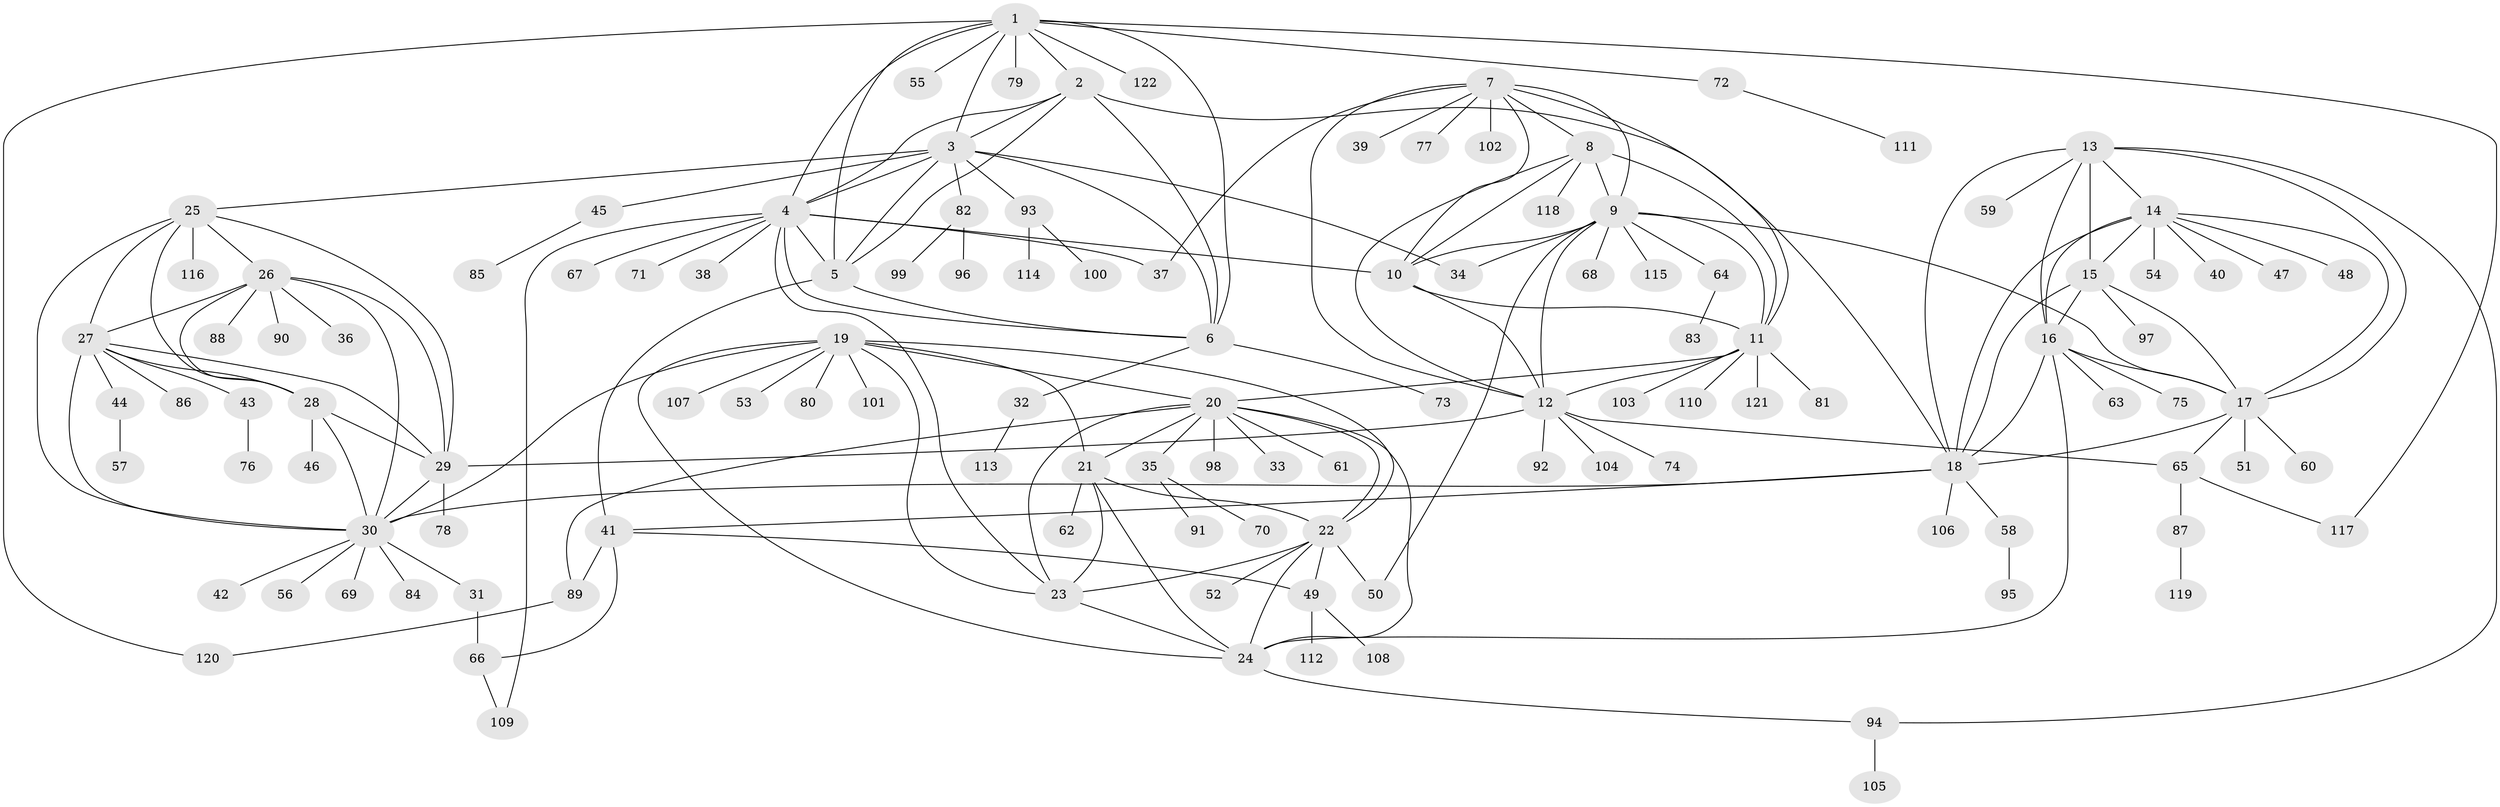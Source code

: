 // Generated by graph-tools (version 1.1) at 2025/50/03/09/25 03:50:31]
// undirected, 122 vertices, 189 edges
graph export_dot {
graph [start="1"]
  node [color=gray90,style=filled];
  1;
  2;
  3;
  4;
  5;
  6;
  7;
  8;
  9;
  10;
  11;
  12;
  13;
  14;
  15;
  16;
  17;
  18;
  19;
  20;
  21;
  22;
  23;
  24;
  25;
  26;
  27;
  28;
  29;
  30;
  31;
  32;
  33;
  34;
  35;
  36;
  37;
  38;
  39;
  40;
  41;
  42;
  43;
  44;
  45;
  46;
  47;
  48;
  49;
  50;
  51;
  52;
  53;
  54;
  55;
  56;
  57;
  58;
  59;
  60;
  61;
  62;
  63;
  64;
  65;
  66;
  67;
  68;
  69;
  70;
  71;
  72;
  73;
  74;
  75;
  76;
  77;
  78;
  79;
  80;
  81;
  82;
  83;
  84;
  85;
  86;
  87;
  88;
  89;
  90;
  91;
  92;
  93;
  94;
  95;
  96;
  97;
  98;
  99;
  100;
  101;
  102;
  103;
  104;
  105;
  106;
  107;
  108;
  109;
  110;
  111;
  112;
  113;
  114;
  115;
  116;
  117;
  118;
  119;
  120;
  121;
  122;
  1 -- 2;
  1 -- 3;
  1 -- 4;
  1 -- 5;
  1 -- 6;
  1 -- 55;
  1 -- 72;
  1 -- 79;
  1 -- 117;
  1 -- 120;
  1 -- 122;
  2 -- 3;
  2 -- 4;
  2 -- 5;
  2 -- 6;
  2 -- 18;
  3 -- 4;
  3 -- 5;
  3 -- 6;
  3 -- 25;
  3 -- 34;
  3 -- 45;
  3 -- 82;
  3 -- 93;
  4 -- 5;
  4 -- 6;
  4 -- 10;
  4 -- 23;
  4 -- 37;
  4 -- 38;
  4 -- 67;
  4 -- 71;
  4 -- 109;
  5 -- 6;
  5 -- 41;
  6 -- 32;
  6 -- 73;
  7 -- 8;
  7 -- 9;
  7 -- 10;
  7 -- 11;
  7 -- 12;
  7 -- 37;
  7 -- 39;
  7 -- 77;
  7 -- 102;
  8 -- 9;
  8 -- 10;
  8 -- 11;
  8 -- 12;
  8 -- 118;
  9 -- 10;
  9 -- 11;
  9 -- 12;
  9 -- 17;
  9 -- 34;
  9 -- 50;
  9 -- 64;
  9 -- 68;
  9 -- 115;
  10 -- 11;
  10 -- 12;
  11 -- 12;
  11 -- 20;
  11 -- 81;
  11 -- 103;
  11 -- 110;
  11 -- 121;
  12 -- 29;
  12 -- 65;
  12 -- 74;
  12 -- 92;
  12 -- 104;
  13 -- 14;
  13 -- 15;
  13 -- 16;
  13 -- 17;
  13 -- 18;
  13 -- 59;
  13 -- 94;
  14 -- 15;
  14 -- 16;
  14 -- 17;
  14 -- 18;
  14 -- 40;
  14 -- 47;
  14 -- 48;
  14 -- 54;
  15 -- 16;
  15 -- 17;
  15 -- 18;
  15 -- 97;
  16 -- 17;
  16 -- 18;
  16 -- 24;
  16 -- 63;
  16 -- 75;
  17 -- 18;
  17 -- 51;
  17 -- 60;
  17 -- 65;
  18 -- 30;
  18 -- 41;
  18 -- 58;
  18 -- 106;
  19 -- 20;
  19 -- 21;
  19 -- 22;
  19 -- 23;
  19 -- 24;
  19 -- 30;
  19 -- 53;
  19 -- 80;
  19 -- 101;
  19 -- 107;
  20 -- 21;
  20 -- 22;
  20 -- 23;
  20 -- 24;
  20 -- 33;
  20 -- 35;
  20 -- 61;
  20 -- 89;
  20 -- 98;
  21 -- 22;
  21 -- 23;
  21 -- 24;
  21 -- 62;
  22 -- 23;
  22 -- 24;
  22 -- 49;
  22 -- 50;
  22 -- 52;
  23 -- 24;
  24 -- 94;
  25 -- 26;
  25 -- 27;
  25 -- 28;
  25 -- 29;
  25 -- 30;
  25 -- 116;
  26 -- 27;
  26 -- 28;
  26 -- 29;
  26 -- 30;
  26 -- 36;
  26 -- 88;
  26 -- 90;
  27 -- 28;
  27 -- 29;
  27 -- 30;
  27 -- 43;
  27 -- 44;
  27 -- 86;
  28 -- 29;
  28 -- 30;
  28 -- 46;
  29 -- 30;
  29 -- 78;
  30 -- 31;
  30 -- 42;
  30 -- 56;
  30 -- 69;
  30 -- 84;
  31 -- 66;
  32 -- 113;
  35 -- 70;
  35 -- 91;
  41 -- 49;
  41 -- 66;
  41 -- 89;
  43 -- 76;
  44 -- 57;
  45 -- 85;
  49 -- 108;
  49 -- 112;
  58 -- 95;
  64 -- 83;
  65 -- 87;
  65 -- 117;
  66 -- 109;
  72 -- 111;
  82 -- 96;
  82 -- 99;
  87 -- 119;
  89 -- 120;
  93 -- 100;
  93 -- 114;
  94 -- 105;
}
